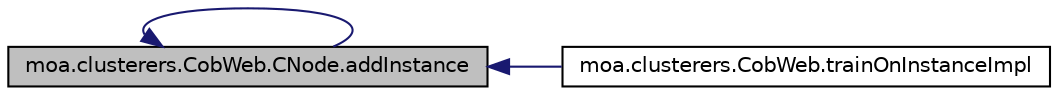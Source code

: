 digraph G
{
  edge [fontname="Helvetica",fontsize="10",labelfontname="Helvetica",labelfontsize="10"];
  node [fontname="Helvetica",fontsize="10",shape=record];
  rankdir=LR;
  Node1 [label="moa.clusterers.CobWeb.CNode.addInstance",height=0.2,width=0.4,color="black", fillcolor="grey75", style="filled" fontcolor="black"];
  Node1 -> Node1 [dir=back,color="midnightblue",fontsize="10",style="solid",fontname="Helvetica"];
  Node1 -> Node2 [dir=back,color="midnightblue",fontsize="10",style="solid",fontname="Helvetica"];
  Node2 [label="moa.clusterers.CobWeb.trainOnInstanceImpl",height=0.2,width=0.4,color="black", fillcolor="white", style="filled",URL="$classmoa_1_1clusterers_1_1CobWeb.html#a283dcfabf9a50957ad7c16ba369353d8",tooltip="Adds an instance to the clusterer."];
}
